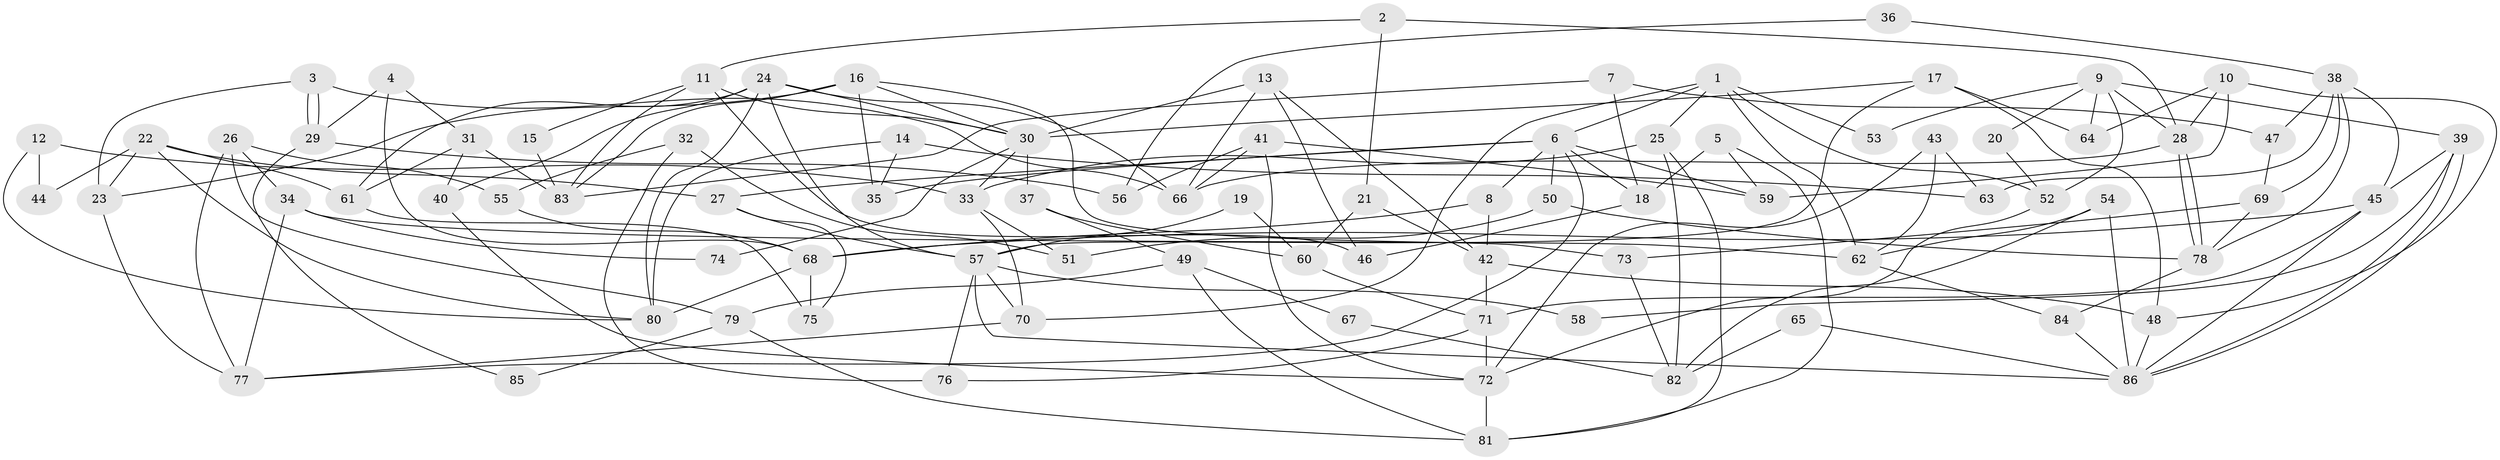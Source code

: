 // Generated by graph-tools (version 1.1) at 2025/26/03/09/25 03:26:21]
// undirected, 86 vertices, 172 edges
graph export_dot {
graph [start="1"]
  node [color=gray90,style=filled];
  1;
  2;
  3;
  4;
  5;
  6;
  7;
  8;
  9;
  10;
  11;
  12;
  13;
  14;
  15;
  16;
  17;
  18;
  19;
  20;
  21;
  22;
  23;
  24;
  25;
  26;
  27;
  28;
  29;
  30;
  31;
  32;
  33;
  34;
  35;
  36;
  37;
  38;
  39;
  40;
  41;
  42;
  43;
  44;
  45;
  46;
  47;
  48;
  49;
  50;
  51;
  52;
  53;
  54;
  55;
  56;
  57;
  58;
  59;
  60;
  61;
  62;
  63;
  64;
  65;
  66;
  67;
  68;
  69;
  70;
  71;
  72;
  73;
  74;
  75;
  76;
  77;
  78;
  79;
  80;
  81;
  82;
  83;
  84;
  85;
  86;
  1 -- 6;
  1 -- 70;
  1 -- 25;
  1 -- 52;
  1 -- 53;
  1 -- 62;
  2 -- 11;
  2 -- 28;
  2 -- 21;
  3 -- 29;
  3 -- 29;
  3 -- 66;
  3 -- 23;
  4 -- 31;
  4 -- 68;
  4 -- 29;
  5 -- 81;
  5 -- 18;
  5 -- 59;
  6 -- 27;
  6 -- 59;
  6 -- 8;
  6 -- 18;
  6 -- 35;
  6 -- 50;
  6 -- 77;
  7 -- 83;
  7 -- 47;
  7 -- 18;
  8 -- 42;
  8 -- 68;
  9 -- 52;
  9 -- 64;
  9 -- 20;
  9 -- 28;
  9 -- 39;
  9 -- 53;
  10 -- 59;
  10 -- 28;
  10 -- 48;
  10 -- 64;
  11 -- 30;
  11 -- 46;
  11 -- 15;
  11 -- 83;
  12 -- 33;
  12 -- 80;
  12 -- 44;
  13 -- 42;
  13 -- 66;
  13 -- 30;
  13 -- 46;
  14 -- 35;
  14 -- 80;
  14 -- 63;
  15 -- 83;
  16 -- 83;
  16 -- 23;
  16 -- 30;
  16 -- 35;
  16 -- 73;
  17 -- 48;
  17 -- 30;
  17 -- 57;
  17 -- 64;
  18 -- 46;
  19 -- 57;
  19 -- 60;
  20 -- 52;
  21 -- 42;
  21 -- 60;
  22 -- 23;
  22 -- 80;
  22 -- 27;
  22 -- 44;
  22 -- 61;
  23 -- 77;
  24 -- 30;
  24 -- 61;
  24 -- 40;
  24 -- 57;
  24 -- 66;
  24 -- 80;
  25 -- 33;
  25 -- 81;
  25 -- 82;
  26 -- 34;
  26 -- 55;
  26 -- 77;
  26 -- 79;
  27 -- 57;
  27 -- 75;
  28 -- 78;
  28 -- 78;
  28 -- 66;
  29 -- 56;
  29 -- 85;
  30 -- 33;
  30 -- 37;
  30 -- 74;
  31 -- 40;
  31 -- 61;
  31 -- 83;
  32 -- 51;
  32 -- 76;
  32 -- 55;
  33 -- 70;
  33 -- 51;
  34 -- 62;
  34 -- 77;
  34 -- 74;
  36 -- 56;
  36 -- 38;
  37 -- 49;
  37 -- 60;
  38 -- 45;
  38 -- 78;
  38 -- 47;
  38 -- 63;
  38 -- 69;
  39 -- 86;
  39 -- 86;
  39 -- 45;
  39 -- 58;
  40 -- 72;
  41 -- 66;
  41 -- 72;
  41 -- 56;
  41 -- 59;
  42 -- 48;
  42 -- 71;
  43 -- 62;
  43 -- 63;
  43 -- 72;
  45 -- 86;
  45 -- 68;
  45 -- 71;
  47 -- 69;
  48 -- 86;
  49 -- 79;
  49 -- 81;
  49 -- 67;
  50 -- 78;
  50 -- 51;
  52 -- 72;
  54 -- 86;
  54 -- 62;
  54 -- 82;
  55 -- 68;
  57 -- 58;
  57 -- 70;
  57 -- 76;
  57 -- 86;
  60 -- 71;
  61 -- 75;
  62 -- 84;
  65 -- 82;
  65 -- 86;
  67 -- 82;
  68 -- 75;
  68 -- 80;
  69 -- 73;
  69 -- 78;
  70 -- 77;
  71 -- 72;
  71 -- 76;
  72 -- 81;
  73 -- 82;
  78 -- 84;
  79 -- 81;
  79 -- 85;
  84 -- 86;
}

